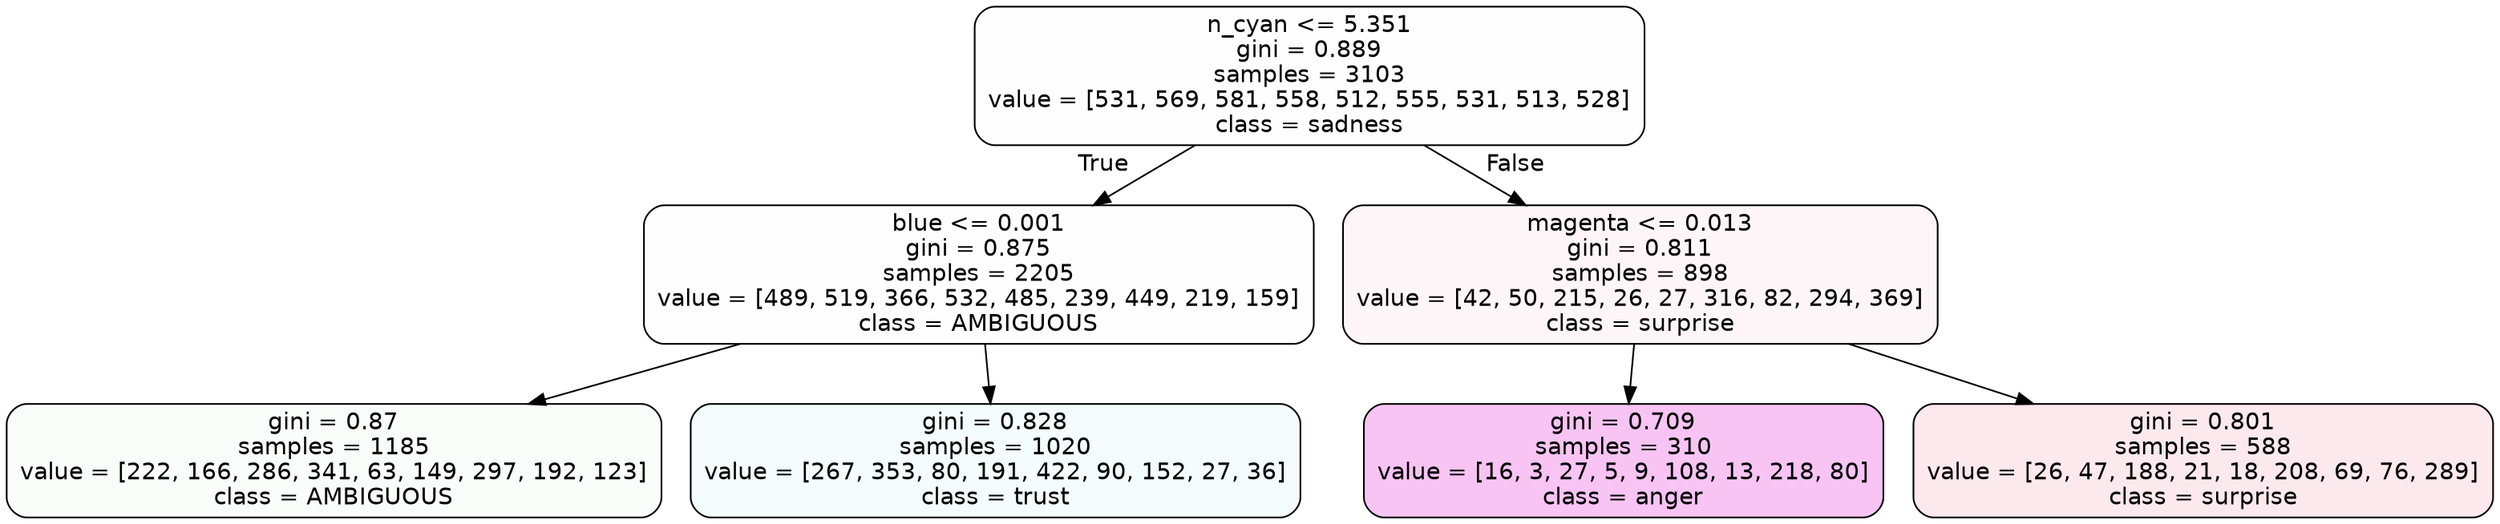 digraph Tree {
node [shape=box, style="filled, rounded", color="black", fontname=helvetica] ;
edge [fontname=helvetica] ;
0 [label="n_cyan <= 5.351\ngini = 0.889\nsamples = 3103\nvalue = [531, 569, 581, 558, 512, 555, 531, 513, 528]\nclass = sadness", fillcolor="#64e53901"] ;
1 [label="blue <= 0.001\ngini = 0.875\nsamples = 2205\nvalue = [489, 519, 366, 532, 485, 239, 449, 219, 159]\nclass = AMBIGUOUS", fillcolor="#39e58101"] ;
0 -> 1 [labeldistance=2.5, labelangle=45, headlabel="True"] ;
2 [label="gini = 0.87\nsamples = 1185\nvalue = [222, 166, 286, 341, 63, 149, 297, 192, 123]\nclass = AMBIGUOUS", fillcolor="#39e58107"] ;
1 -> 2 ;
3 [label="gini = 0.828\nsamples = 1020\nvalue = [267, 353, 80, 191, 422, 90, 152, 27, 36]\nclass = trust", fillcolor="#39d7e50e"] ;
1 -> 3 ;
4 [label="magenta <= 0.013\ngini = 0.811\nsamples = 898\nvalue = [42, 50, 215, 26, 27, 316, 82, 294, 369]\nclass = surprise", fillcolor="#e539640c"] ;
0 -> 4 [labeldistance=2.5, labelangle=-45, headlabel="False"] ;
5 [label="gini = 0.709\nsamples = 310\nvalue = [16, 3, 27, 5, 9, 108, 13, 218, 80]\nclass = anger", fillcolor="#e539d74c"] ;
4 -> 5 ;
6 [label="gini = 0.801\nsamples = 588\nvalue = [26, 47, 188, 21, 18, 208, 69, 76, 289]\nclass = surprise", fillcolor="#e539641c"] ;
4 -> 6 ;
}